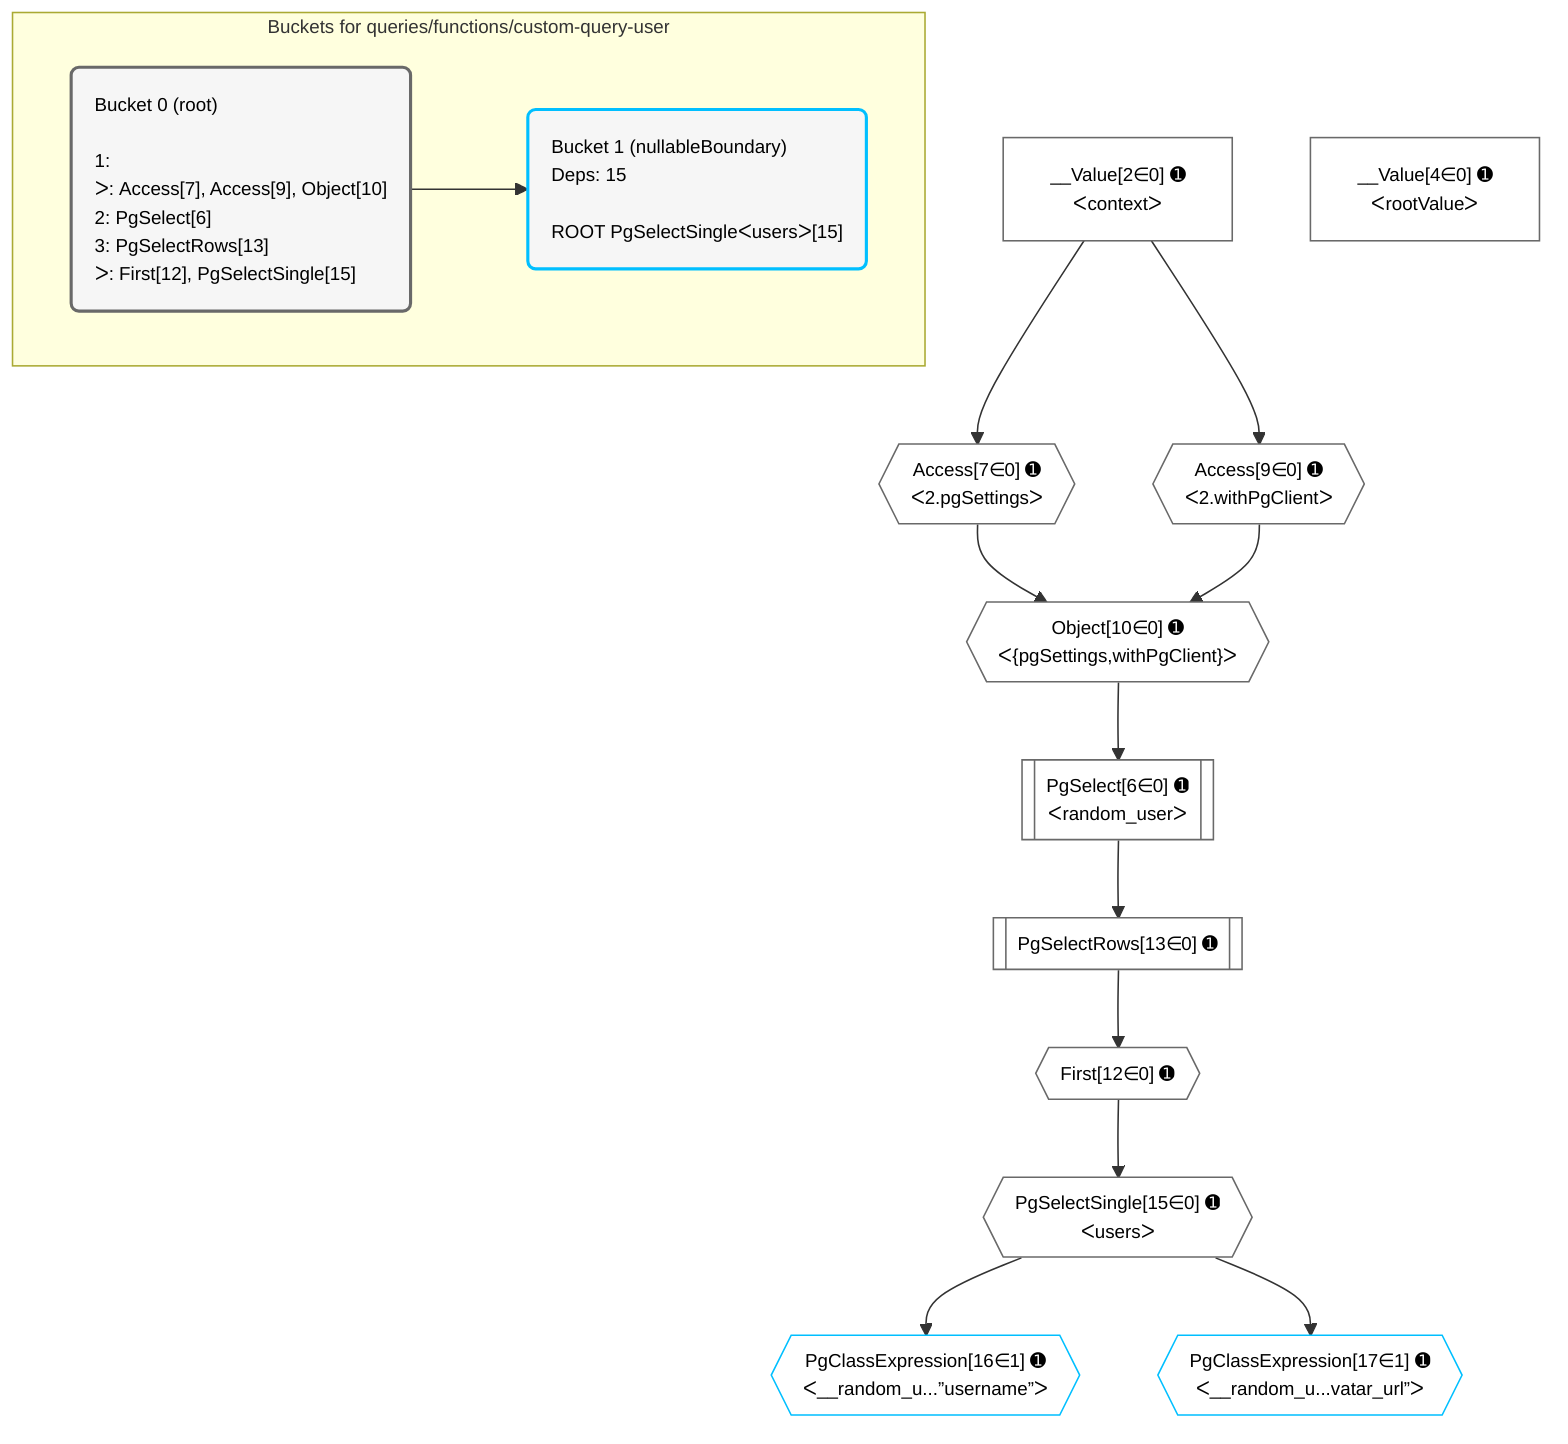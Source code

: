 %%{init: {'themeVariables': { 'fontSize': '12px'}}}%%
graph TD
    classDef path fill:#eee,stroke:#000,color:#000
    classDef plan fill:#fff,stroke-width:1px,color:#000
    classDef itemplan fill:#fff,stroke-width:2px,color:#000
    classDef unbatchedplan fill:#dff,stroke-width:1px,color:#000
    classDef sideeffectplan fill:#fcc,stroke-width:2px,color:#000
    classDef bucket fill:#f6f6f6,color:#000,stroke-width:2px,text-align:left

    subgraph "Buckets for queries/functions/custom-query-user"
    Bucket0("Bucket 0 (root)<br /><br />1: <br />ᐳ: Access[7], Access[9], Object[10]<br />2: PgSelect[6]<br />3: PgSelectRows[13]<br />ᐳ: First[12], PgSelectSingle[15]"):::bucket
    Bucket1("Bucket 1 (nullableBoundary)<br />Deps: 15<br /><br />ROOT PgSelectSingleᐸusersᐳ[15]"):::bucket
    end
    Bucket0 --> Bucket1

    %% plan dependencies
    Object10{{"Object[10∈0] ➊<br />ᐸ{pgSettings,withPgClient}ᐳ"}}:::plan
    Access7{{"Access[7∈0] ➊<br />ᐸ2.pgSettingsᐳ"}}:::plan
    Access9{{"Access[9∈0] ➊<br />ᐸ2.withPgClientᐳ"}}:::plan
    Access7 & Access9 --> Object10
    PgSelect6[["PgSelect[6∈0] ➊<br />ᐸrandom_userᐳ"]]:::plan
    Object10 --> PgSelect6
    __Value2["__Value[2∈0] ➊<br />ᐸcontextᐳ"]:::plan
    __Value2 --> Access7
    __Value2 --> Access9
    First12{{"First[12∈0] ➊"}}:::plan
    PgSelectRows13[["PgSelectRows[13∈0] ➊"]]:::plan
    PgSelectRows13 --> First12
    PgSelect6 --> PgSelectRows13
    PgSelectSingle15{{"PgSelectSingle[15∈0] ➊<br />ᐸusersᐳ"}}:::plan
    First12 --> PgSelectSingle15
    __Value4["__Value[4∈0] ➊<br />ᐸrootValueᐳ"]:::plan
    PgClassExpression16{{"PgClassExpression[16∈1] ➊<br />ᐸ__random_u...”username”ᐳ"}}:::plan
    PgSelectSingle15 --> PgClassExpression16
    PgClassExpression17{{"PgClassExpression[17∈1] ➊<br />ᐸ__random_u...vatar_url”ᐳ"}}:::plan
    PgSelectSingle15 --> PgClassExpression17

    %% define steps
    classDef bucket0 stroke:#696969
    class Bucket0,__Value2,__Value4,PgSelect6,Access7,Access9,Object10,First12,PgSelectRows13,PgSelectSingle15 bucket0
    classDef bucket1 stroke:#00bfff
    class Bucket1,PgClassExpression16,PgClassExpression17 bucket1